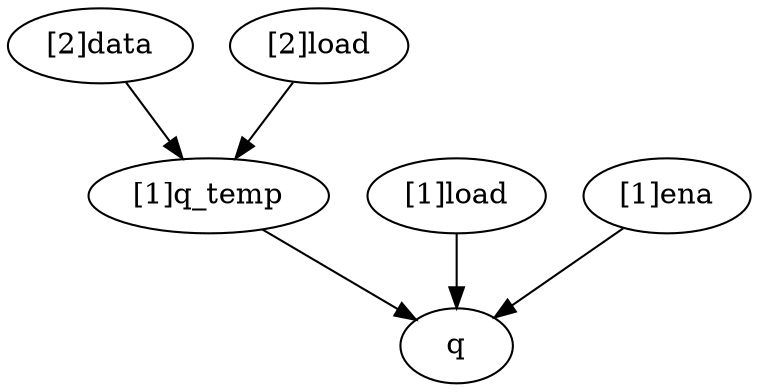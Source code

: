 strict digraph "" {
	"[2]data"	[complexity=4,
		importance=0.728813394229,
		rank=0.182203348557];
	"[1]q_temp"	[complexity=2,
		importance=0.593220091343,
		rank=0.296610045672];
	"[2]data" -> "[1]q_temp";
	"[1]load"	[complexity=1,
		importance=0.491525590287,
		rank=0.491525590287];
	q	[complexity=0,
		importance=0.355932287401,
		rank=0.0];
	"[1]load" -> q;
	"[1]ena"	[complexity=1,
		importance=0.491525590287,
		rank=0.491525590287];
	"[1]ena" -> q;
	"[1]q_temp" -> q;
	"[2]load"	[complexity=3,
		importance=0.728813394229,
		rank=0.242937798076];
	"[2]load" -> "[1]q_temp";
}
